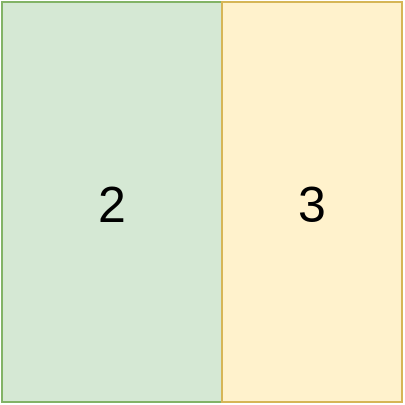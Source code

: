<mxfile version="24.6.2" type="github">
  <diagram name="第 1 页" id="JqsfQ5Ky5kIMv3QuDKtA">
    <mxGraphModel dx="1213" dy="746" grid="1" gridSize="10" guides="1" tooltips="1" connect="1" arrows="1" fold="1" page="1" pageScale="1" pageWidth="827" pageHeight="1169" math="0" shadow="0">
      <root>
        <mxCell id="0" />
        <mxCell id="1" parent="0" />
        <mxCell id="OpC6dDR9EnmOizXyTRNN-1" value="2" style="rounded=0;whiteSpace=wrap;html=1;fillColor=#d5e8d4;strokeColor=#82b366;fontSize=25;" vertex="1" parent="1">
          <mxGeometry x="280" y="240" width="110" height="200" as="geometry" />
        </mxCell>
        <mxCell id="OpC6dDR9EnmOizXyTRNN-2" value="3" style="rounded=0;whiteSpace=wrap;html=1;fillColor=#fff2cc;strokeColor=#d6b656;fontSize=25;" vertex="1" parent="1">
          <mxGeometry x="390" y="240" width="90" height="200" as="geometry" />
        </mxCell>
      </root>
    </mxGraphModel>
  </diagram>
</mxfile>
